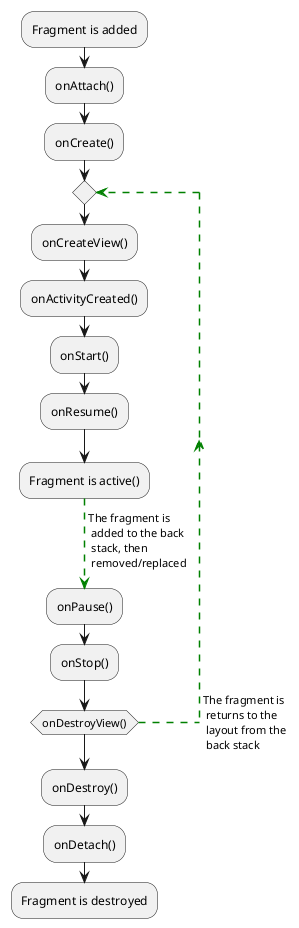 @startuml

:Fragment is added;
:onAttach();
:onCreate();

repeat
:onCreateView();
:onActivityCreated();
:onStart();
:onResume();
:Fragment is active();

-[#green,dashed]-> The fragment is \n added to the back \n stack, then \n removed/replaced;
:onPause();
:onStop();

repeat while(onDestroyView()) -[#green,dashed]-> The fragment is \n returns to the \n layout from the \n back stack

:onDestroy();
:onDetach();
:Fragment is destroyed;

@enduml